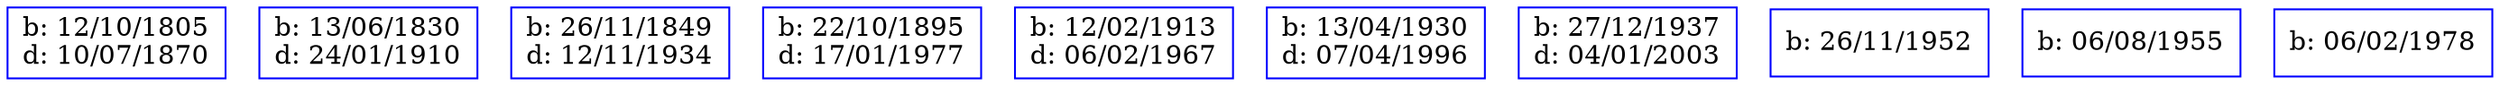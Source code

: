 digraph familyTree {
node [shape=box style=solid color=blue]
p00000001 [label="b: 12/10/1805\nd: 10/07/1870"]
p00000002 [label="b: 13/06/1830\nd: 24/01/1910"]
p00000003 [label="b: 26/11/1849\nd: 12/11/1934"]
p00000004 [label="b: 22/10/1895\nd: 17/01/1977"]
p00000005 [label="b: 12/02/1913\nd: 06/02/1967"]
p00000006 [label="b: 13/04/1930\nd: 07/04/1996"]
p00000007 [label="b: 27/12/1937\nd: 04/01/2003"]
p00000008 [label="b: 26/11/1952"]
p00000009 [label="b: 06/08/1955"]
p00000010 [label="b: 06/02/1978"]
}
